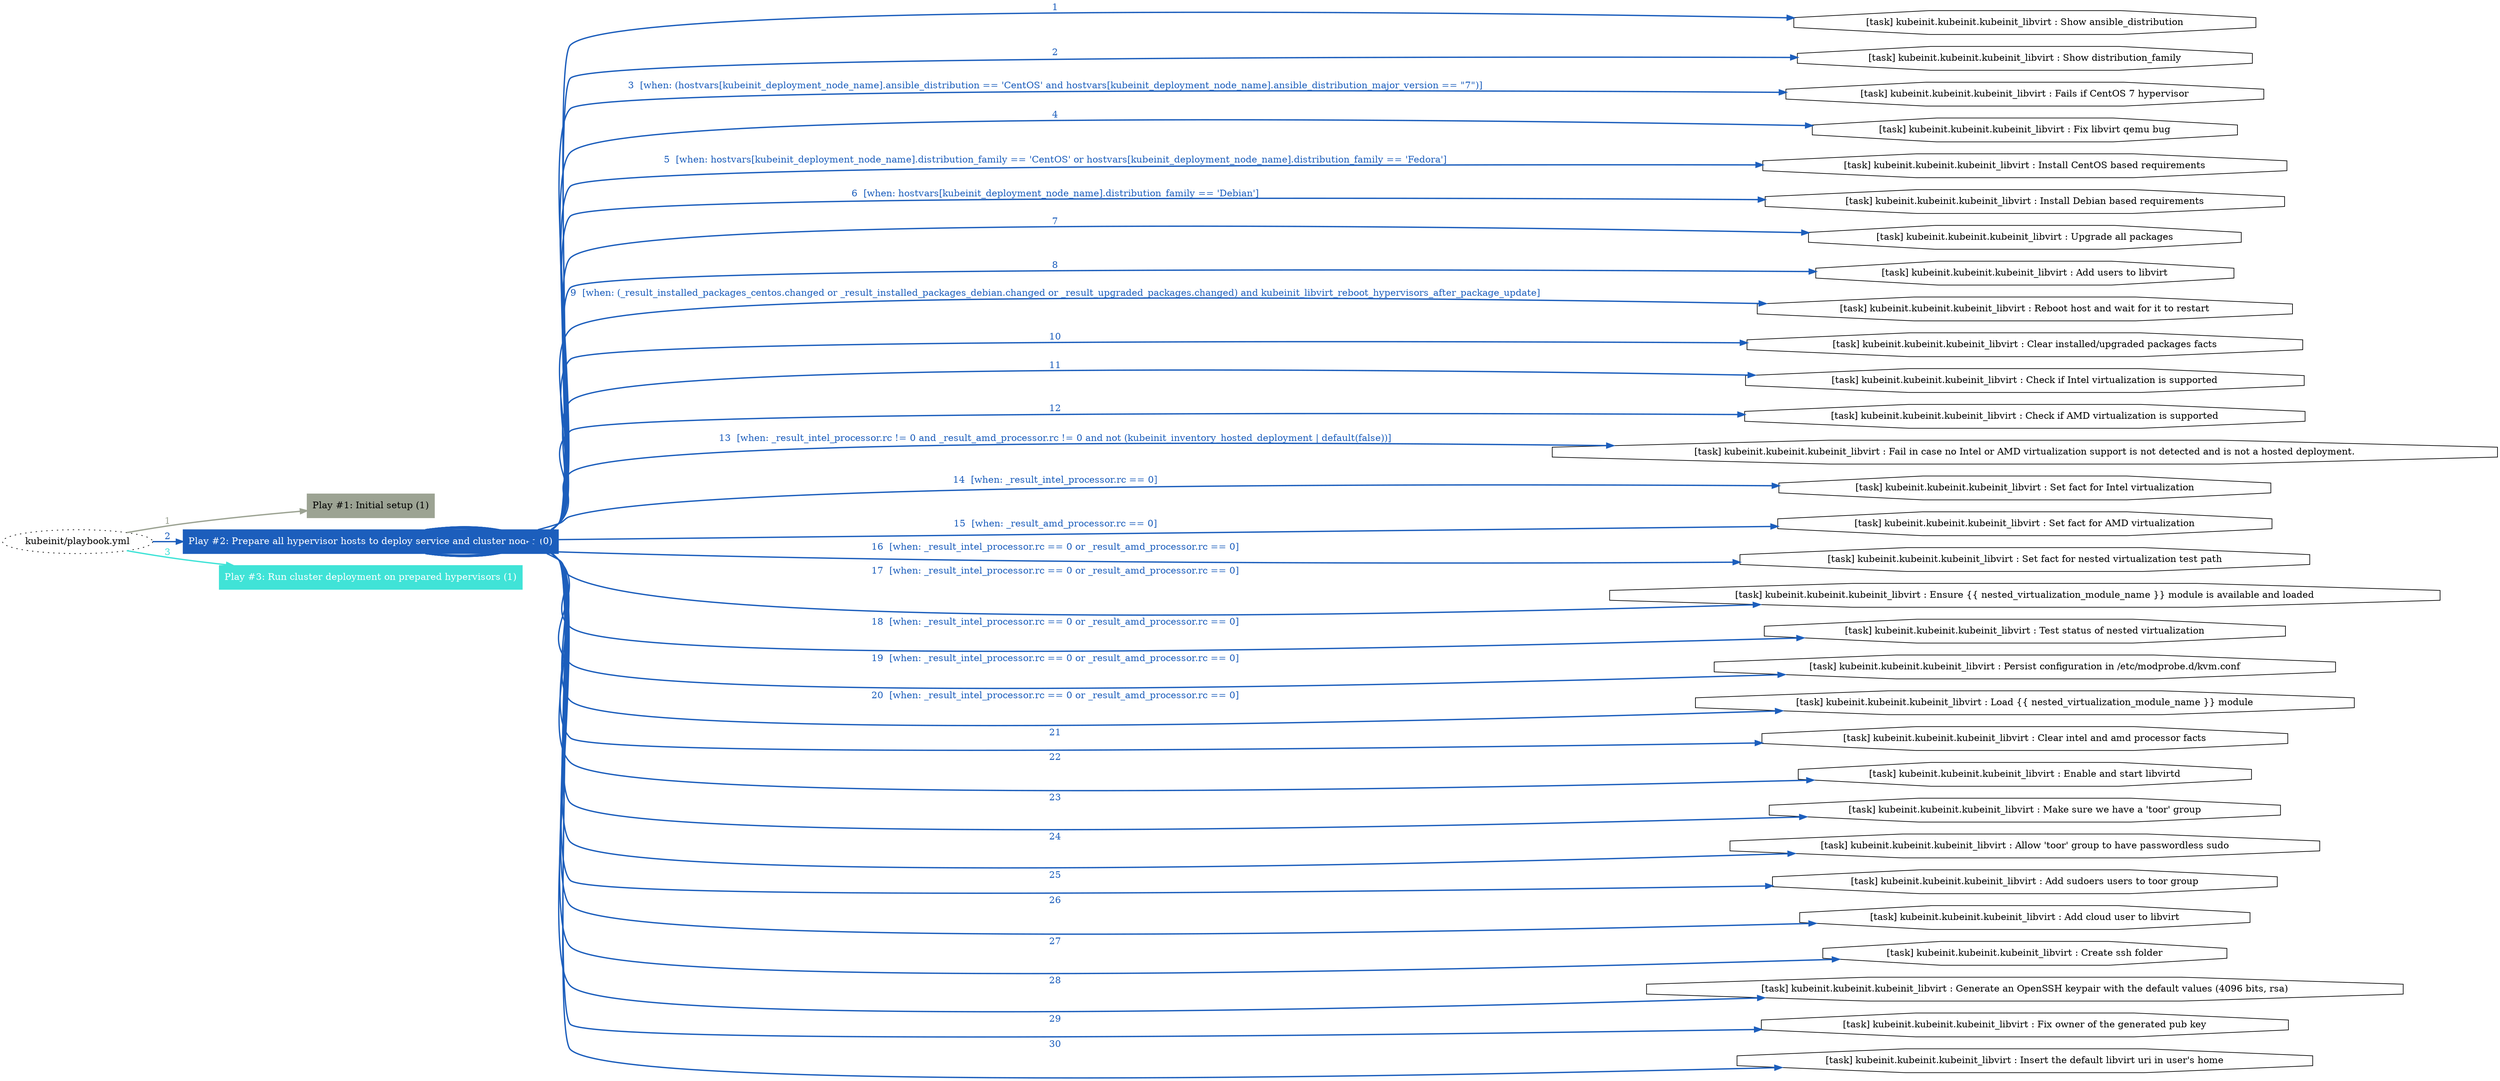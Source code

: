digraph "kubeinit/playbook.yml "{
	graph [concentrate=true ordering=in rankdir=LR ratio=fill]
	edge [esep=5 sep=10]
	"kubeinit/playbook.yml" [id=root_node style=dotted]
	subgraph "Play #1: Initial setup (1) "{
		"Play #1: Initial setup (1)" [color="#9ca393" fontcolor="#000000" id="play_1eb32a2f-a9af-4b15-a5ac-57fe282149e0" shape=box style=filled tooltip=localhost]
		"kubeinit/playbook.yml" -> "Play #1: Initial setup (1)" [label=1 color="#9ca393" fontcolor="#9ca393" id="edge_83233277-1989-4850-b64a-b071b991ccb5" style=bold]
	}
	subgraph "Play #2: Prepare all hypervisor hosts to deploy service and cluster nodes (0) "{
		"Play #2: Prepare all hypervisor hosts to deploy service and cluster nodes (0)" [color="#1c5ebc" fontcolor="#ffffff" id="play_e3df5f2d-eebc-4029-a6a9-235fc1e63909" shape=box style=filled tooltip=""]
		"kubeinit/playbook.yml" -> "Play #2: Prepare all hypervisor hosts to deploy service and cluster nodes (0)" [label=2 color="#1c5ebc" fontcolor="#1c5ebc" id="edge_0fd73576-70fe-4489-8e72-02f4651deffc" style=bold]
		"task_05230f2f-e6f3-4c8d-99ab-0e12bc1fdfca" [label="[task] kubeinit.kubeinit.kubeinit_libvirt : Show ansible_distribution" id="task_05230f2f-e6f3-4c8d-99ab-0e12bc1fdfca" shape=octagon tooltip="[task] kubeinit.kubeinit.kubeinit_libvirt : Show ansible_distribution"]
		"Play #2: Prepare all hypervisor hosts to deploy service and cluster nodes (0)" -> "task_05230f2f-e6f3-4c8d-99ab-0e12bc1fdfca" [label=1 color="#1c5ebc" fontcolor="#1c5ebc" id="edge_d228bdbc-dc60-4ca0-abf0-1447b8af2639" style=bold]
		"task_3abc98c2-7492-402f-bbb4-101893b25256" [label="[task] kubeinit.kubeinit.kubeinit_libvirt : Show distribution_family" id="task_3abc98c2-7492-402f-bbb4-101893b25256" shape=octagon tooltip="[task] kubeinit.kubeinit.kubeinit_libvirt : Show distribution_family"]
		"Play #2: Prepare all hypervisor hosts to deploy service and cluster nodes (0)" -> "task_3abc98c2-7492-402f-bbb4-101893b25256" [label=2 color="#1c5ebc" fontcolor="#1c5ebc" id="edge_7e47fe21-72f1-45a8-8c80-add8905ba1c3" style=bold]
		"task_2c8f0f7e-49f3-43a8-a784-d3b9529c6cd2" [label="[task] kubeinit.kubeinit.kubeinit_libvirt : Fails if CentOS 7 hypervisor" id="task_2c8f0f7e-49f3-43a8-a784-d3b9529c6cd2" shape=octagon tooltip="[task] kubeinit.kubeinit.kubeinit_libvirt : Fails if CentOS 7 hypervisor"]
		"Play #2: Prepare all hypervisor hosts to deploy service and cluster nodes (0)" -> "task_2c8f0f7e-49f3-43a8-a784-d3b9529c6cd2" [label="3  [when: (hostvars[kubeinit_deployment_node_name].ansible_distribution == 'CentOS' and hostvars[kubeinit_deployment_node_name].ansible_distribution_major_version == \"7\")]" color="#1c5ebc" fontcolor="#1c5ebc" id="edge_11bce101-417c-4d80-88d9-7942c6684d04" style=bold]
		"task_e1578f56-83e3-4efb-b9f5-4525dc9383a4" [label="[task] kubeinit.kubeinit.kubeinit_libvirt : Fix libvirt qemu bug" id="task_e1578f56-83e3-4efb-b9f5-4525dc9383a4" shape=octagon tooltip="[task] kubeinit.kubeinit.kubeinit_libvirt : Fix libvirt qemu bug"]
		"Play #2: Prepare all hypervisor hosts to deploy service and cluster nodes (0)" -> "task_e1578f56-83e3-4efb-b9f5-4525dc9383a4" [label=4 color="#1c5ebc" fontcolor="#1c5ebc" id="edge_5822a2d0-6538-48a7-9436-01ba2c57b8bb" style=bold]
		"task_5a8f9f20-7bf4-4837-9825-d513a9b162ae" [label="[task] kubeinit.kubeinit.kubeinit_libvirt : Install CentOS based requirements" id="task_5a8f9f20-7bf4-4837-9825-d513a9b162ae" shape=octagon tooltip="[task] kubeinit.kubeinit.kubeinit_libvirt : Install CentOS based requirements"]
		"Play #2: Prepare all hypervisor hosts to deploy service and cluster nodes (0)" -> "task_5a8f9f20-7bf4-4837-9825-d513a9b162ae" [label="5  [when: hostvars[kubeinit_deployment_node_name].distribution_family == 'CentOS' or hostvars[kubeinit_deployment_node_name].distribution_family == 'Fedora']" color="#1c5ebc" fontcolor="#1c5ebc" id="edge_35495b72-cf95-44c2-a3f0-8bed3a67b93d" style=bold]
		"task_d54b3276-5aac-4e61-b490-0c6fdd074748" [label="[task] kubeinit.kubeinit.kubeinit_libvirt : Install Debian based requirements" id="task_d54b3276-5aac-4e61-b490-0c6fdd074748" shape=octagon tooltip="[task] kubeinit.kubeinit.kubeinit_libvirt : Install Debian based requirements"]
		"Play #2: Prepare all hypervisor hosts to deploy service and cluster nodes (0)" -> "task_d54b3276-5aac-4e61-b490-0c6fdd074748" [label="6  [when: hostvars[kubeinit_deployment_node_name].distribution_family == 'Debian']" color="#1c5ebc" fontcolor="#1c5ebc" id="edge_03601112-8e62-4cd7-b42a-f68675613624" style=bold]
		"task_081c2b75-a1d0-4b7a-9c49-9c4c15cd5528" [label="[task] kubeinit.kubeinit.kubeinit_libvirt : Upgrade all packages" id="task_081c2b75-a1d0-4b7a-9c49-9c4c15cd5528" shape=octagon tooltip="[task] kubeinit.kubeinit.kubeinit_libvirt : Upgrade all packages"]
		"Play #2: Prepare all hypervisor hosts to deploy service and cluster nodes (0)" -> "task_081c2b75-a1d0-4b7a-9c49-9c4c15cd5528" [label=7 color="#1c5ebc" fontcolor="#1c5ebc" id="edge_7294731c-d5d1-4beb-8936-ed24c4ccd335" style=bold]
		"task_848a2f45-1d88-41f0-a1f6-d74b490f205e" [label="[task] kubeinit.kubeinit.kubeinit_libvirt : Add users to libvirt" id="task_848a2f45-1d88-41f0-a1f6-d74b490f205e" shape=octagon tooltip="[task] kubeinit.kubeinit.kubeinit_libvirt : Add users to libvirt"]
		"Play #2: Prepare all hypervisor hosts to deploy service and cluster nodes (0)" -> "task_848a2f45-1d88-41f0-a1f6-d74b490f205e" [label=8 color="#1c5ebc" fontcolor="#1c5ebc" id="edge_f7dfd4fa-e8fe-4994-a996-646c1cfb22c6" style=bold]
		"task_92d129d7-291b-49a3-a915-aed263b073f1" [label="[task] kubeinit.kubeinit.kubeinit_libvirt : Reboot host and wait for it to restart" id="task_92d129d7-291b-49a3-a915-aed263b073f1" shape=octagon tooltip="[task] kubeinit.kubeinit.kubeinit_libvirt : Reboot host and wait for it to restart"]
		"Play #2: Prepare all hypervisor hosts to deploy service and cluster nodes (0)" -> "task_92d129d7-291b-49a3-a915-aed263b073f1" [label="9  [when: (_result_installed_packages_centos.changed or _result_installed_packages_debian.changed or _result_upgraded_packages.changed) and kubeinit_libvirt_reboot_hypervisors_after_package_update]" color="#1c5ebc" fontcolor="#1c5ebc" id="edge_6c7f0a08-0bbb-46ce-8b5d-0de4220f7632" style=bold]
		"task_e81ed304-9f41-4185-b59f-044e62c00b91" [label="[task] kubeinit.kubeinit.kubeinit_libvirt : Clear installed/upgraded packages facts" id="task_e81ed304-9f41-4185-b59f-044e62c00b91" shape=octagon tooltip="[task] kubeinit.kubeinit.kubeinit_libvirt : Clear installed/upgraded packages facts"]
		"Play #2: Prepare all hypervisor hosts to deploy service and cluster nodes (0)" -> "task_e81ed304-9f41-4185-b59f-044e62c00b91" [label=10 color="#1c5ebc" fontcolor="#1c5ebc" id="edge_d2e7c6ab-8d69-4951-ae40-d4d446d6dd3a" style=bold]
		"task_f779bb06-bbc4-48ab-a6d9-9cb5a3a78915" [label="[task] kubeinit.kubeinit.kubeinit_libvirt : Check if Intel virtualization is supported" id="task_f779bb06-bbc4-48ab-a6d9-9cb5a3a78915" shape=octagon tooltip="[task] kubeinit.kubeinit.kubeinit_libvirt : Check if Intel virtualization is supported"]
		"Play #2: Prepare all hypervisor hosts to deploy service and cluster nodes (0)" -> "task_f779bb06-bbc4-48ab-a6d9-9cb5a3a78915" [label=11 color="#1c5ebc" fontcolor="#1c5ebc" id="edge_a74e1ed8-504c-42f0-a596-3a83ccd2fcc4" style=bold]
		"task_54b7cb7b-4e7a-47be-b8ae-333228d591c4" [label="[task] kubeinit.kubeinit.kubeinit_libvirt : Check if AMD virtualization is supported" id="task_54b7cb7b-4e7a-47be-b8ae-333228d591c4" shape=octagon tooltip="[task] kubeinit.kubeinit.kubeinit_libvirt : Check if AMD virtualization is supported"]
		"Play #2: Prepare all hypervisor hosts to deploy service and cluster nodes (0)" -> "task_54b7cb7b-4e7a-47be-b8ae-333228d591c4" [label=12 color="#1c5ebc" fontcolor="#1c5ebc" id="edge_ce49c20e-3e3d-4fc1-8c4c-e15479c2ca7a" style=bold]
		"task_3c2b0a3c-09be-4bd5-8ff6-eff72ab326b4" [label="[task] kubeinit.kubeinit.kubeinit_libvirt : Fail in case no Intel or AMD virtualization support is not detected and is not a hosted deployment." id="task_3c2b0a3c-09be-4bd5-8ff6-eff72ab326b4" shape=octagon tooltip="[task] kubeinit.kubeinit.kubeinit_libvirt : Fail in case no Intel or AMD virtualization support is not detected and is not a hosted deployment."]
		"Play #2: Prepare all hypervisor hosts to deploy service and cluster nodes (0)" -> "task_3c2b0a3c-09be-4bd5-8ff6-eff72ab326b4" [label="13  [when: _result_intel_processor.rc != 0 and _result_amd_processor.rc != 0 and not (kubeinit_inventory_hosted_deployment | default(false))]" color="#1c5ebc" fontcolor="#1c5ebc" id="edge_34e9fa0d-47e1-44d0-9107-e0d1d3b733ff" style=bold]
		"task_bcd4f10e-d201-48f3-b65b-1e356d44611c" [label="[task] kubeinit.kubeinit.kubeinit_libvirt : Set fact for Intel virtualization" id="task_bcd4f10e-d201-48f3-b65b-1e356d44611c" shape=octagon tooltip="[task] kubeinit.kubeinit.kubeinit_libvirt : Set fact for Intel virtualization"]
		"Play #2: Prepare all hypervisor hosts to deploy service and cluster nodes (0)" -> "task_bcd4f10e-d201-48f3-b65b-1e356d44611c" [label="14  [when: _result_intel_processor.rc == 0]" color="#1c5ebc" fontcolor="#1c5ebc" id="edge_0659efc5-c544-4da2-aa59-fc1d5b3ca95b" style=bold]
		"task_29ea611e-05ed-49f7-8397-f527d156fa11" [label="[task] kubeinit.kubeinit.kubeinit_libvirt : Set fact for AMD virtualization" id="task_29ea611e-05ed-49f7-8397-f527d156fa11" shape=octagon tooltip="[task] kubeinit.kubeinit.kubeinit_libvirt : Set fact for AMD virtualization"]
		"Play #2: Prepare all hypervisor hosts to deploy service and cluster nodes (0)" -> "task_29ea611e-05ed-49f7-8397-f527d156fa11" [label="15  [when: _result_amd_processor.rc == 0]" color="#1c5ebc" fontcolor="#1c5ebc" id="edge_fb59301b-1b8c-4114-b022-b5651586cdd9" style=bold]
		"task_4fea2179-ca41-4fa5-bcd7-604f8b026ebc" [label="[task] kubeinit.kubeinit.kubeinit_libvirt : Set fact for nested virtualization test path" id="task_4fea2179-ca41-4fa5-bcd7-604f8b026ebc" shape=octagon tooltip="[task] kubeinit.kubeinit.kubeinit_libvirt : Set fact for nested virtualization test path"]
		"Play #2: Prepare all hypervisor hosts to deploy service and cluster nodes (0)" -> "task_4fea2179-ca41-4fa5-bcd7-604f8b026ebc" [label="16  [when: _result_intel_processor.rc == 0 or _result_amd_processor.rc == 0]" color="#1c5ebc" fontcolor="#1c5ebc" id="edge_b747871a-2a8c-47b9-b563-a38f8ebc820a" style=bold]
		"task_5412ebd2-649c-4880-ae0d-7c7954c5a49e" [label="[task] kubeinit.kubeinit.kubeinit_libvirt : Ensure {{ nested_virtualization_module_name }} module is available and loaded" id="task_5412ebd2-649c-4880-ae0d-7c7954c5a49e" shape=octagon tooltip="[task] kubeinit.kubeinit.kubeinit_libvirt : Ensure {{ nested_virtualization_module_name }} module is available and loaded"]
		"Play #2: Prepare all hypervisor hosts to deploy service and cluster nodes (0)" -> "task_5412ebd2-649c-4880-ae0d-7c7954c5a49e" [label="17  [when: _result_intel_processor.rc == 0 or _result_amd_processor.rc == 0]" color="#1c5ebc" fontcolor="#1c5ebc" id="edge_11313a40-d391-421b-bf27-8c4242561274" style=bold]
		"task_0e561a36-235f-4f75-9f69-81cf70ff3ab1" [label="[task] kubeinit.kubeinit.kubeinit_libvirt : Test status of nested virtualization" id="task_0e561a36-235f-4f75-9f69-81cf70ff3ab1" shape=octagon tooltip="[task] kubeinit.kubeinit.kubeinit_libvirt : Test status of nested virtualization"]
		"Play #2: Prepare all hypervisor hosts to deploy service and cluster nodes (0)" -> "task_0e561a36-235f-4f75-9f69-81cf70ff3ab1" [label="18  [when: _result_intel_processor.rc == 0 or _result_amd_processor.rc == 0]" color="#1c5ebc" fontcolor="#1c5ebc" id="edge_96943ce9-8a08-415c-9e01-a05f92d97944" style=bold]
		"task_23cc5c7c-f2d3-46bc-b942-84945bbe5d05" [label="[task] kubeinit.kubeinit.kubeinit_libvirt : Persist configuration in /etc/modprobe.d/kvm.conf" id="task_23cc5c7c-f2d3-46bc-b942-84945bbe5d05" shape=octagon tooltip="[task] kubeinit.kubeinit.kubeinit_libvirt : Persist configuration in /etc/modprobe.d/kvm.conf"]
		"Play #2: Prepare all hypervisor hosts to deploy service and cluster nodes (0)" -> "task_23cc5c7c-f2d3-46bc-b942-84945bbe5d05" [label="19  [when: _result_intel_processor.rc == 0 or _result_amd_processor.rc == 0]" color="#1c5ebc" fontcolor="#1c5ebc" id="edge_dc5cfb9d-16f5-46cc-a75b-ce8d2f44d016" style=bold]
		"task_e989f0de-b288-46fc-b049-0b1ebbe4853a" [label="[task] kubeinit.kubeinit.kubeinit_libvirt : Load {{ nested_virtualization_module_name }} module" id="task_e989f0de-b288-46fc-b049-0b1ebbe4853a" shape=octagon tooltip="[task] kubeinit.kubeinit.kubeinit_libvirt : Load {{ nested_virtualization_module_name }} module"]
		"Play #2: Prepare all hypervisor hosts to deploy service and cluster nodes (0)" -> "task_e989f0de-b288-46fc-b049-0b1ebbe4853a" [label="20  [when: _result_intel_processor.rc == 0 or _result_amd_processor.rc == 0]" color="#1c5ebc" fontcolor="#1c5ebc" id="edge_74da8f2f-4691-4e6a-ad47-cba8372132b6" style=bold]
		"task_9b4c8311-5ce4-4166-b20f-6616009ce2c4" [label="[task] kubeinit.kubeinit.kubeinit_libvirt : Clear intel and amd processor facts" id="task_9b4c8311-5ce4-4166-b20f-6616009ce2c4" shape=octagon tooltip="[task] kubeinit.kubeinit.kubeinit_libvirt : Clear intel and amd processor facts"]
		"Play #2: Prepare all hypervisor hosts to deploy service and cluster nodes (0)" -> "task_9b4c8311-5ce4-4166-b20f-6616009ce2c4" [label=21 color="#1c5ebc" fontcolor="#1c5ebc" id="edge_e03e1e9c-522b-42d1-b3d9-77117269d342" style=bold]
		"task_5a9f9653-a906-41f2-a17a-386e596f95f8" [label="[task] kubeinit.kubeinit.kubeinit_libvirt : Enable and start libvirtd" id="task_5a9f9653-a906-41f2-a17a-386e596f95f8" shape=octagon tooltip="[task] kubeinit.kubeinit.kubeinit_libvirt : Enable and start libvirtd"]
		"Play #2: Prepare all hypervisor hosts to deploy service and cluster nodes (0)" -> "task_5a9f9653-a906-41f2-a17a-386e596f95f8" [label=22 color="#1c5ebc" fontcolor="#1c5ebc" id="edge_1dd5ebaf-8a4b-460a-87de-ae3838c0ff2d" style=bold]
		"task_5036866c-42e9-4da4-b4f8-05353c7ca5e3" [label="[task] kubeinit.kubeinit.kubeinit_libvirt : Make sure we have a 'toor' group" id="task_5036866c-42e9-4da4-b4f8-05353c7ca5e3" shape=octagon tooltip="[task] kubeinit.kubeinit.kubeinit_libvirt : Make sure we have a 'toor' group"]
		"Play #2: Prepare all hypervisor hosts to deploy service and cluster nodes (0)" -> "task_5036866c-42e9-4da4-b4f8-05353c7ca5e3" [label=23 color="#1c5ebc" fontcolor="#1c5ebc" id="edge_378b55a5-fa8c-4726-aabe-6edeb7968748" style=bold]
		"task_5777c803-c63c-4097-bc12-7827b40699ac" [label="[task] kubeinit.kubeinit.kubeinit_libvirt : Allow 'toor' group to have passwordless sudo" id="task_5777c803-c63c-4097-bc12-7827b40699ac" shape=octagon tooltip="[task] kubeinit.kubeinit.kubeinit_libvirt : Allow 'toor' group to have passwordless sudo"]
		"Play #2: Prepare all hypervisor hosts to deploy service and cluster nodes (0)" -> "task_5777c803-c63c-4097-bc12-7827b40699ac" [label=24 color="#1c5ebc" fontcolor="#1c5ebc" id="edge_998adb12-4d94-4337-8c41-cf954bb4cd35" style=bold]
		"task_f456f652-ab6f-4905-95a1-5db16cc25a77" [label="[task] kubeinit.kubeinit.kubeinit_libvirt : Add sudoers users to toor group" id="task_f456f652-ab6f-4905-95a1-5db16cc25a77" shape=octagon tooltip="[task] kubeinit.kubeinit.kubeinit_libvirt : Add sudoers users to toor group"]
		"Play #2: Prepare all hypervisor hosts to deploy service and cluster nodes (0)" -> "task_f456f652-ab6f-4905-95a1-5db16cc25a77" [label=25 color="#1c5ebc" fontcolor="#1c5ebc" id="edge_e92c289b-b4cf-430b-9fea-99c28066b68e" style=bold]
		"task_f4317065-05f7-4745-83ff-622fb8fd1d33" [label="[task] kubeinit.kubeinit.kubeinit_libvirt : Add cloud user to libvirt" id="task_f4317065-05f7-4745-83ff-622fb8fd1d33" shape=octagon tooltip="[task] kubeinit.kubeinit.kubeinit_libvirt : Add cloud user to libvirt"]
		"Play #2: Prepare all hypervisor hosts to deploy service and cluster nodes (0)" -> "task_f4317065-05f7-4745-83ff-622fb8fd1d33" [label=26 color="#1c5ebc" fontcolor="#1c5ebc" id="edge_3b67fb99-26a4-48e7-aeed-967fcfc68130" style=bold]
		"task_af675d32-25f7-4072-95ae-0ce449d0180f" [label="[task] kubeinit.kubeinit.kubeinit_libvirt : Create ssh folder" id="task_af675d32-25f7-4072-95ae-0ce449d0180f" shape=octagon tooltip="[task] kubeinit.kubeinit.kubeinit_libvirt : Create ssh folder"]
		"Play #2: Prepare all hypervisor hosts to deploy service and cluster nodes (0)" -> "task_af675d32-25f7-4072-95ae-0ce449d0180f" [label=27 color="#1c5ebc" fontcolor="#1c5ebc" id="edge_c538d2b2-ffa2-43f1-a168-7d18607956ec" style=bold]
		"task_389bb213-a08a-4f90-8807-0c54ad62e406" [label="[task] kubeinit.kubeinit.kubeinit_libvirt : Generate an OpenSSH keypair with the default values (4096 bits, rsa)" id="task_389bb213-a08a-4f90-8807-0c54ad62e406" shape=octagon tooltip="[task] kubeinit.kubeinit.kubeinit_libvirt : Generate an OpenSSH keypair with the default values (4096 bits, rsa)"]
		"Play #2: Prepare all hypervisor hosts to deploy service and cluster nodes (0)" -> "task_389bb213-a08a-4f90-8807-0c54ad62e406" [label=28 color="#1c5ebc" fontcolor="#1c5ebc" id="edge_4e6c8652-6623-4b6b-ba67-4d784b9d0fc5" style=bold]
		"task_87b81ad5-fc53-455e-a245-d7a033426f88" [label="[task] kubeinit.kubeinit.kubeinit_libvirt : Fix owner of the generated pub key" id="task_87b81ad5-fc53-455e-a245-d7a033426f88" shape=octagon tooltip="[task] kubeinit.kubeinit.kubeinit_libvirt : Fix owner of the generated pub key"]
		"Play #2: Prepare all hypervisor hosts to deploy service and cluster nodes (0)" -> "task_87b81ad5-fc53-455e-a245-d7a033426f88" [label=29 color="#1c5ebc" fontcolor="#1c5ebc" id="edge_b4a6330e-ef06-4e1a-8c74-953d2c019f29" style=bold]
		"task_5d7fcef0-71c6-4e33-bd33-b9bcd659f3ac" [label="[task] kubeinit.kubeinit.kubeinit_libvirt : Insert the default libvirt uri in user's home" id="task_5d7fcef0-71c6-4e33-bd33-b9bcd659f3ac" shape=octagon tooltip="[task] kubeinit.kubeinit.kubeinit_libvirt : Insert the default libvirt uri in user's home"]
		"Play #2: Prepare all hypervisor hosts to deploy service and cluster nodes (0)" -> "task_5d7fcef0-71c6-4e33-bd33-b9bcd659f3ac" [label=30 color="#1c5ebc" fontcolor="#1c5ebc" id="edge_70a6f542-4c7b-4f18-8dd8-69d85ac23bb9" style=bold]
	}
	subgraph "Play #3: Run cluster deployment on prepared hypervisors (1) "{
		"Play #3: Run cluster deployment on prepared hypervisors (1)" [color="#40e3d7" fontcolor="#ffffff" id="play_34432515-14bf-4568-9b9d-7cd547ff5212" shape=box style=filled tooltip=localhost]
		"kubeinit/playbook.yml" -> "Play #3: Run cluster deployment on prepared hypervisors (1)" [label=3 color="#40e3d7" fontcolor="#40e3d7" id="edge_33dfa1d5-ac32-4e93-89ae-e2e0ddd4ed20" style=bold]
	}
}
